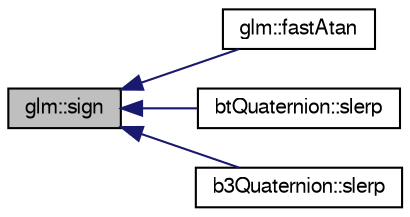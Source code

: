 digraph G
{
  bgcolor="transparent";
  edge [fontname="FreeSans",fontsize=10,labelfontname="FreeSans",labelfontsize=10];
  node [fontname="FreeSans",fontsize=10,shape=record];
  rankdir=LR;
  Node1 [label="glm::sign",height=0.2,width=0.4,color="black", fillcolor="grey75", style="filled" fontcolor="black"];
  Node1 -> Node2 [dir=back,color="midnightblue",fontsize=10,style="solid"];
  Node2 [label="glm::fastAtan",height=0.2,width=0.4,color="black",URL="$group__gtx__fast__trigonometry.html#gc6605aad8dce8278938f58b6e68b036a"];
  Node1 -> Node3 [dir=back,color="midnightblue",fontsize=10,style="solid"];
  Node3 [label="btQuaternion::slerp",height=0.2,width=0.4,color="black",URL="$classbt_quaternion.html#c95a27feda1c165b2ce359e7415fec6f",tooltip="Return the quaternion which is the result of Spherical Linear Interpolation between..."];
  Node1 -> Node4 [dir=back,color="midnightblue",fontsize=10,style="solid"];
  Node4 [label="b3Quaternion::slerp",height=0.2,width=0.4,color="black",URL="$classb3_quaternion.html#9b64bb67f4ece30723d963132478049c",tooltip="Return the quaternion which is the result of Spherical Linear Interpolation between..."];
}
